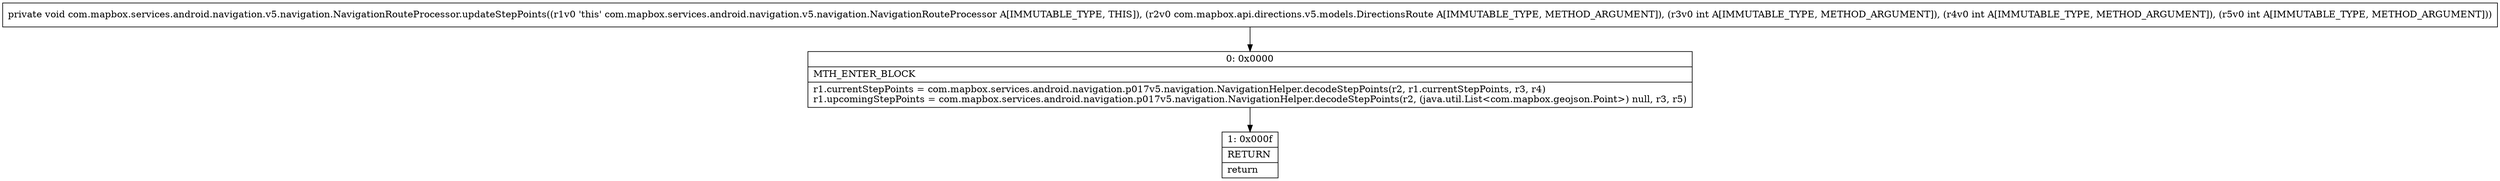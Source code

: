 digraph "CFG forcom.mapbox.services.android.navigation.v5.navigation.NavigationRouteProcessor.updateStepPoints(Lcom\/mapbox\/api\/directions\/v5\/models\/DirectionsRoute;III)V" {
Node_0 [shape=record,label="{0\:\ 0x0000|MTH_ENTER_BLOCK\l|r1.currentStepPoints = com.mapbox.services.android.navigation.p017v5.navigation.NavigationHelper.decodeStepPoints(r2, r1.currentStepPoints, r3, r4)\lr1.upcomingStepPoints = com.mapbox.services.android.navigation.p017v5.navigation.NavigationHelper.decodeStepPoints(r2, (java.util.List\<com.mapbox.geojson.Point\>) null, r3, r5)\l}"];
Node_1 [shape=record,label="{1\:\ 0x000f|RETURN\l|return\l}"];
MethodNode[shape=record,label="{private void com.mapbox.services.android.navigation.v5.navigation.NavigationRouteProcessor.updateStepPoints((r1v0 'this' com.mapbox.services.android.navigation.v5.navigation.NavigationRouteProcessor A[IMMUTABLE_TYPE, THIS]), (r2v0 com.mapbox.api.directions.v5.models.DirectionsRoute A[IMMUTABLE_TYPE, METHOD_ARGUMENT]), (r3v0 int A[IMMUTABLE_TYPE, METHOD_ARGUMENT]), (r4v0 int A[IMMUTABLE_TYPE, METHOD_ARGUMENT]), (r5v0 int A[IMMUTABLE_TYPE, METHOD_ARGUMENT])) }"];
MethodNode -> Node_0;
Node_0 -> Node_1;
}

